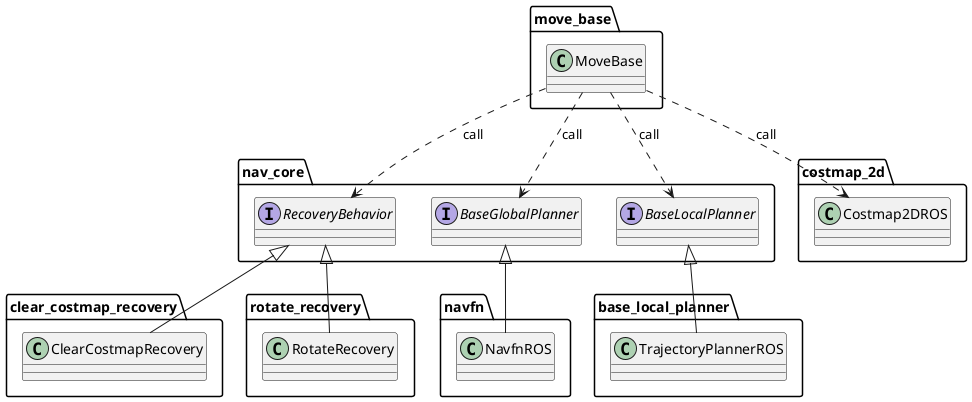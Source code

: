 @startuml

package "move_base" {
    class MoveBase
}

package "nav_core" {
    interface BaseLocalPlanner
    interface BaseGlobalPlanner
    interface RecoveryBehavior
}

package "navfn" {
    class NavfnROS
}

package "base_local_planner" {
    class TrajectoryPlannerROS
}

package "clear_costmap_recovery"{
    class ClearCostmapRecovery
}

package "rotate_recovery"{
    class RotateRecovery
}

package "costmap_2d"{
    class Costmap2DROS
}

MoveBase ..> BaseLocalPlanner: call
MoveBase ..> BaseGlobalPlanner: call
MoveBase ..> RecoveryBehavior: call
MoveBase ..> Costmap2DROS: call
TrajectoryPlannerROS -up-|> BaseLocalPlanner
NavfnROS -up-|> BaseGlobalPlanner
ClearCostmapRecovery -up-|> RecoveryBehavior
RotateRecovery -up-|> RecoveryBehavior

@enduml